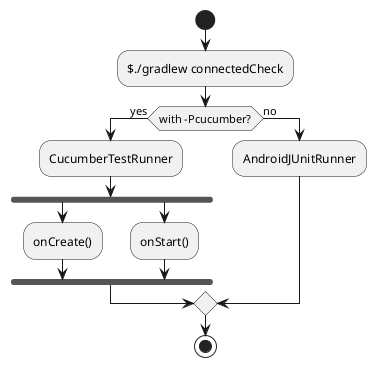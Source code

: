 @startuml
start
:$./gradlew connectedCheck;
if (with -Pcucumber?) then (yes)
  :CucumberTestRunner;
  fork
    :onCreate();
  fork again
    :onStart();
  end fork
else (no)
  :AndroidJUnitRunner;
endif

stop
@enduml